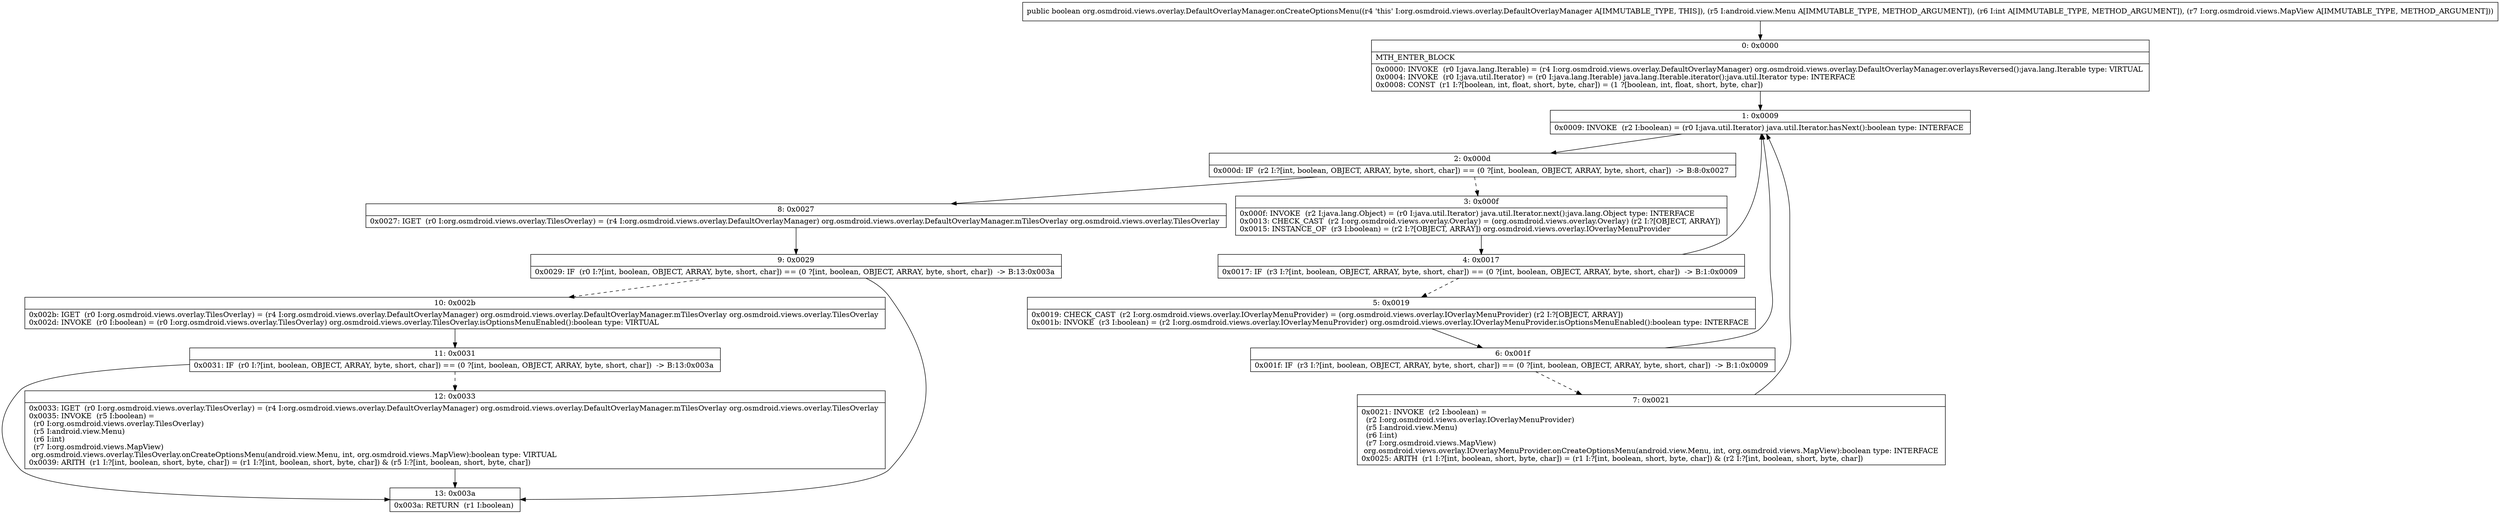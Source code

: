 digraph "CFG fororg.osmdroid.views.overlay.DefaultOverlayManager.onCreateOptionsMenu(Landroid\/view\/Menu;ILorg\/osmdroid\/views\/MapView;)Z" {
Node_0 [shape=record,label="{0\:\ 0x0000|MTH_ENTER_BLOCK\l|0x0000: INVOKE  (r0 I:java.lang.Iterable) = (r4 I:org.osmdroid.views.overlay.DefaultOverlayManager) org.osmdroid.views.overlay.DefaultOverlayManager.overlaysReversed():java.lang.Iterable type: VIRTUAL \l0x0004: INVOKE  (r0 I:java.util.Iterator) = (r0 I:java.lang.Iterable) java.lang.Iterable.iterator():java.util.Iterator type: INTERFACE \l0x0008: CONST  (r1 I:?[boolean, int, float, short, byte, char]) = (1 ?[boolean, int, float, short, byte, char]) \l}"];
Node_1 [shape=record,label="{1\:\ 0x0009|0x0009: INVOKE  (r2 I:boolean) = (r0 I:java.util.Iterator) java.util.Iterator.hasNext():boolean type: INTERFACE \l}"];
Node_2 [shape=record,label="{2\:\ 0x000d|0x000d: IF  (r2 I:?[int, boolean, OBJECT, ARRAY, byte, short, char]) == (0 ?[int, boolean, OBJECT, ARRAY, byte, short, char])  \-\> B:8:0x0027 \l}"];
Node_3 [shape=record,label="{3\:\ 0x000f|0x000f: INVOKE  (r2 I:java.lang.Object) = (r0 I:java.util.Iterator) java.util.Iterator.next():java.lang.Object type: INTERFACE \l0x0013: CHECK_CAST  (r2 I:org.osmdroid.views.overlay.Overlay) = (org.osmdroid.views.overlay.Overlay) (r2 I:?[OBJECT, ARRAY]) \l0x0015: INSTANCE_OF  (r3 I:boolean) = (r2 I:?[OBJECT, ARRAY]) org.osmdroid.views.overlay.IOverlayMenuProvider \l}"];
Node_4 [shape=record,label="{4\:\ 0x0017|0x0017: IF  (r3 I:?[int, boolean, OBJECT, ARRAY, byte, short, char]) == (0 ?[int, boolean, OBJECT, ARRAY, byte, short, char])  \-\> B:1:0x0009 \l}"];
Node_5 [shape=record,label="{5\:\ 0x0019|0x0019: CHECK_CAST  (r2 I:org.osmdroid.views.overlay.IOverlayMenuProvider) = (org.osmdroid.views.overlay.IOverlayMenuProvider) (r2 I:?[OBJECT, ARRAY]) \l0x001b: INVOKE  (r3 I:boolean) = (r2 I:org.osmdroid.views.overlay.IOverlayMenuProvider) org.osmdroid.views.overlay.IOverlayMenuProvider.isOptionsMenuEnabled():boolean type: INTERFACE \l}"];
Node_6 [shape=record,label="{6\:\ 0x001f|0x001f: IF  (r3 I:?[int, boolean, OBJECT, ARRAY, byte, short, char]) == (0 ?[int, boolean, OBJECT, ARRAY, byte, short, char])  \-\> B:1:0x0009 \l}"];
Node_7 [shape=record,label="{7\:\ 0x0021|0x0021: INVOKE  (r2 I:boolean) = \l  (r2 I:org.osmdroid.views.overlay.IOverlayMenuProvider)\l  (r5 I:android.view.Menu)\l  (r6 I:int)\l  (r7 I:org.osmdroid.views.MapView)\l org.osmdroid.views.overlay.IOverlayMenuProvider.onCreateOptionsMenu(android.view.Menu, int, org.osmdroid.views.MapView):boolean type: INTERFACE \l0x0025: ARITH  (r1 I:?[int, boolean, short, byte, char]) = (r1 I:?[int, boolean, short, byte, char]) & (r2 I:?[int, boolean, short, byte, char]) \l}"];
Node_8 [shape=record,label="{8\:\ 0x0027|0x0027: IGET  (r0 I:org.osmdroid.views.overlay.TilesOverlay) = (r4 I:org.osmdroid.views.overlay.DefaultOverlayManager) org.osmdroid.views.overlay.DefaultOverlayManager.mTilesOverlay org.osmdroid.views.overlay.TilesOverlay \l}"];
Node_9 [shape=record,label="{9\:\ 0x0029|0x0029: IF  (r0 I:?[int, boolean, OBJECT, ARRAY, byte, short, char]) == (0 ?[int, boolean, OBJECT, ARRAY, byte, short, char])  \-\> B:13:0x003a \l}"];
Node_10 [shape=record,label="{10\:\ 0x002b|0x002b: IGET  (r0 I:org.osmdroid.views.overlay.TilesOverlay) = (r4 I:org.osmdroid.views.overlay.DefaultOverlayManager) org.osmdroid.views.overlay.DefaultOverlayManager.mTilesOverlay org.osmdroid.views.overlay.TilesOverlay \l0x002d: INVOKE  (r0 I:boolean) = (r0 I:org.osmdroid.views.overlay.TilesOverlay) org.osmdroid.views.overlay.TilesOverlay.isOptionsMenuEnabled():boolean type: VIRTUAL \l}"];
Node_11 [shape=record,label="{11\:\ 0x0031|0x0031: IF  (r0 I:?[int, boolean, OBJECT, ARRAY, byte, short, char]) == (0 ?[int, boolean, OBJECT, ARRAY, byte, short, char])  \-\> B:13:0x003a \l}"];
Node_12 [shape=record,label="{12\:\ 0x0033|0x0033: IGET  (r0 I:org.osmdroid.views.overlay.TilesOverlay) = (r4 I:org.osmdroid.views.overlay.DefaultOverlayManager) org.osmdroid.views.overlay.DefaultOverlayManager.mTilesOverlay org.osmdroid.views.overlay.TilesOverlay \l0x0035: INVOKE  (r5 I:boolean) = \l  (r0 I:org.osmdroid.views.overlay.TilesOverlay)\l  (r5 I:android.view.Menu)\l  (r6 I:int)\l  (r7 I:org.osmdroid.views.MapView)\l org.osmdroid.views.overlay.TilesOverlay.onCreateOptionsMenu(android.view.Menu, int, org.osmdroid.views.MapView):boolean type: VIRTUAL \l0x0039: ARITH  (r1 I:?[int, boolean, short, byte, char]) = (r1 I:?[int, boolean, short, byte, char]) & (r5 I:?[int, boolean, short, byte, char]) \l}"];
Node_13 [shape=record,label="{13\:\ 0x003a|0x003a: RETURN  (r1 I:boolean) \l}"];
MethodNode[shape=record,label="{public boolean org.osmdroid.views.overlay.DefaultOverlayManager.onCreateOptionsMenu((r4 'this' I:org.osmdroid.views.overlay.DefaultOverlayManager A[IMMUTABLE_TYPE, THIS]), (r5 I:android.view.Menu A[IMMUTABLE_TYPE, METHOD_ARGUMENT]), (r6 I:int A[IMMUTABLE_TYPE, METHOD_ARGUMENT]), (r7 I:org.osmdroid.views.MapView A[IMMUTABLE_TYPE, METHOD_ARGUMENT])) }"];
MethodNode -> Node_0;
Node_0 -> Node_1;
Node_1 -> Node_2;
Node_2 -> Node_3[style=dashed];
Node_2 -> Node_8;
Node_3 -> Node_4;
Node_4 -> Node_1;
Node_4 -> Node_5[style=dashed];
Node_5 -> Node_6;
Node_6 -> Node_1;
Node_6 -> Node_7[style=dashed];
Node_7 -> Node_1;
Node_8 -> Node_9;
Node_9 -> Node_10[style=dashed];
Node_9 -> Node_13;
Node_10 -> Node_11;
Node_11 -> Node_12[style=dashed];
Node_11 -> Node_13;
Node_12 -> Node_13;
}

